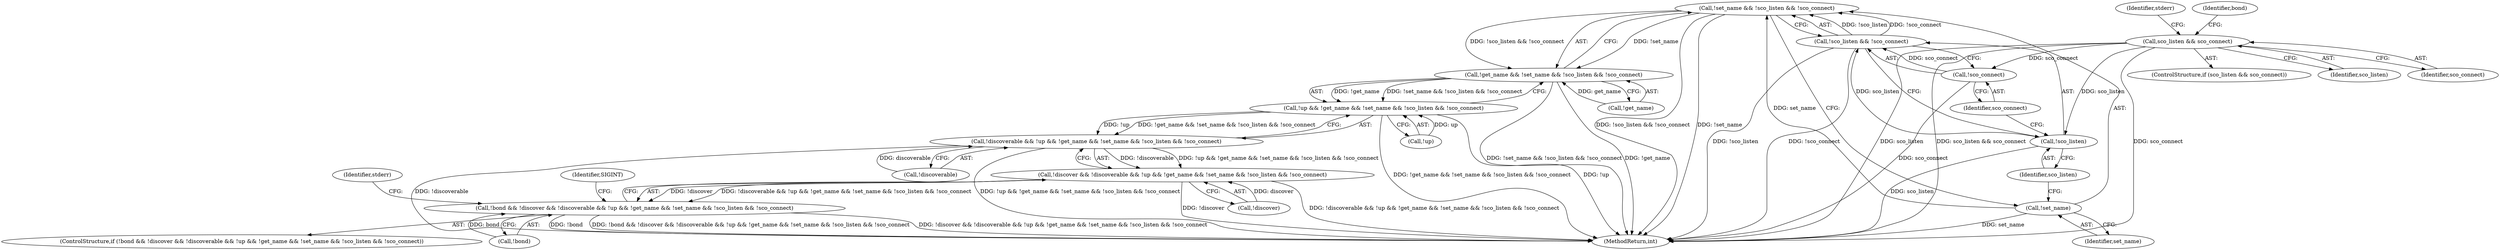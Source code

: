 digraph "0_Android_37c88107679d36c419572732b4af6e18bb2f7dce_6@API" {
"1000155" [label="(Call,!set_name && !sco_listen && !sco_connect)"];
"1000156" [label="(Call,!set_name)"];
"1000158" [label="(Call,!sco_listen && !sco_connect)"];
"1000159" [label="(Call,!sco_listen)"];
"1000128" [label="(Call,sco_listen && sco_connect)"];
"1000161" [label="(Call,!sco_connect)"];
"1000152" [label="(Call,!get_name && !set_name && !sco_listen && !sco_connect)"];
"1000149" [label="(Call,!up && !get_name && !set_name && !sco_listen && !sco_connect)"];
"1000146" [label="(Call,!discoverable && !up && !get_name && !set_name && !sco_listen && !sco_connect)"];
"1000143" [label="(Call,!discover && !discoverable && !up && !get_name && !set_name && !sco_listen && !sco_connect)"];
"1000140" [label="(Call,!bond && !discover && !discoverable && !up && !get_name && !set_name && !sco_listen && !sco_connect)"];
"1000165" [label="(Identifier,stderr)"];
"1000140" [label="(Call,!bond && !discover && !discoverable && !up && !get_name && !set_name && !sco_listen && !sco_connect)"];
"1000146" [label="(Call,!discoverable && !up && !get_name && !set_name && !sco_listen && !sco_connect)"];
"1000139" [label="(ControlStructure,if (!bond && !discover && !discoverable && !up && !get_name && !set_name && !sco_listen && !sco_connect))"];
"1000174" [label="(Identifier,SIGINT)"];
"1000152" [label="(Call,!get_name && !set_name && !sco_listen && !sco_connect)"];
"1000144" [label="(Call,!discover)"];
"1000160" [label="(Identifier,sco_listen)"];
"1000147" [label="(Call,!discoverable)"];
"1000128" [label="(Call,sco_listen && sco_connect)"];
"1000158" [label="(Call,!sco_listen && !sco_connect)"];
"1000133" [label="(Identifier,stderr)"];
"1000150" [label="(Call,!up)"];
"1000129" [label="(Identifier,sco_listen)"];
"1000162" [label="(Identifier,sco_connect)"];
"1000153" [label="(Call,!get_name)"];
"1000149" [label="(Call,!up && !get_name && !set_name && !sco_listen && !sco_connect)"];
"1000143" [label="(Call,!discover && !discoverable && !up && !get_name && !set_name && !sco_listen && !sco_connect)"];
"1000142" [label="(Identifier,bond)"];
"1000155" [label="(Call,!set_name && !sco_listen && !sco_connect)"];
"1000130" [label="(Identifier,sco_connect)"];
"1000157" [label="(Identifier,set_name)"];
"1000161" [label="(Call,!sco_connect)"];
"1000156" [label="(Call,!set_name)"];
"1000578" [label="(MethodReturn,int)"];
"1000127" [label="(ControlStructure,if (sco_listen && sco_connect))"];
"1000159" [label="(Call,!sco_listen)"];
"1000141" [label="(Call,!bond)"];
"1000155" -> "1000152"  [label="AST: "];
"1000155" -> "1000156"  [label="CFG: "];
"1000155" -> "1000158"  [label="CFG: "];
"1000156" -> "1000155"  [label="AST: "];
"1000158" -> "1000155"  [label="AST: "];
"1000152" -> "1000155"  [label="CFG: "];
"1000155" -> "1000578"  [label="DDG: !sco_listen && !sco_connect"];
"1000155" -> "1000578"  [label="DDG: !set_name"];
"1000155" -> "1000152"  [label="DDG: !set_name"];
"1000155" -> "1000152"  [label="DDG: !sco_listen && !sco_connect"];
"1000156" -> "1000155"  [label="DDG: set_name"];
"1000158" -> "1000155"  [label="DDG: !sco_listen"];
"1000158" -> "1000155"  [label="DDG: !sco_connect"];
"1000156" -> "1000157"  [label="CFG: "];
"1000157" -> "1000156"  [label="AST: "];
"1000160" -> "1000156"  [label="CFG: "];
"1000156" -> "1000578"  [label="DDG: set_name"];
"1000158" -> "1000159"  [label="CFG: "];
"1000158" -> "1000161"  [label="CFG: "];
"1000159" -> "1000158"  [label="AST: "];
"1000161" -> "1000158"  [label="AST: "];
"1000158" -> "1000578"  [label="DDG: !sco_listen"];
"1000158" -> "1000578"  [label="DDG: !sco_connect"];
"1000159" -> "1000158"  [label="DDG: sco_listen"];
"1000161" -> "1000158"  [label="DDG: sco_connect"];
"1000159" -> "1000160"  [label="CFG: "];
"1000160" -> "1000159"  [label="AST: "];
"1000162" -> "1000159"  [label="CFG: "];
"1000159" -> "1000578"  [label="DDG: sco_listen"];
"1000128" -> "1000159"  [label="DDG: sco_listen"];
"1000128" -> "1000127"  [label="AST: "];
"1000128" -> "1000129"  [label="CFG: "];
"1000128" -> "1000130"  [label="CFG: "];
"1000129" -> "1000128"  [label="AST: "];
"1000130" -> "1000128"  [label="AST: "];
"1000133" -> "1000128"  [label="CFG: "];
"1000142" -> "1000128"  [label="CFG: "];
"1000128" -> "1000578"  [label="DDG: sco_connect"];
"1000128" -> "1000578"  [label="DDG: sco_listen"];
"1000128" -> "1000578"  [label="DDG: sco_listen && sco_connect"];
"1000128" -> "1000161"  [label="DDG: sco_connect"];
"1000161" -> "1000162"  [label="CFG: "];
"1000162" -> "1000161"  [label="AST: "];
"1000161" -> "1000578"  [label="DDG: sco_connect"];
"1000152" -> "1000149"  [label="AST: "];
"1000152" -> "1000153"  [label="CFG: "];
"1000153" -> "1000152"  [label="AST: "];
"1000149" -> "1000152"  [label="CFG: "];
"1000152" -> "1000578"  [label="DDG: !set_name && !sco_listen && !sco_connect"];
"1000152" -> "1000578"  [label="DDG: !get_name"];
"1000152" -> "1000149"  [label="DDG: !get_name"];
"1000152" -> "1000149"  [label="DDG: !set_name && !sco_listen && !sco_connect"];
"1000153" -> "1000152"  [label="DDG: get_name"];
"1000149" -> "1000146"  [label="AST: "];
"1000149" -> "1000150"  [label="CFG: "];
"1000150" -> "1000149"  [label="AST: "];
"1000146" -> "1000149"  [label="CFG: "];
"1000149" -> "1000578"  [label="DDG: !get_name && !set_name && !sco_listen && !sco_connect"];
"1000149" -> "1000578"  [label="DDG: !up"];
"1000149" -> "1000146"  [label="DDG: !up"];
"1000149" -> "1000146"  [label="DDG: !get_name && !set_name && !sco_listen && !sco_connect"];
"1000150" -> "1000149"  [label="DDG: up"];
"1000146" -> "1000143"  [label="AST: "];
"1000146" -> "1000147"  [label="CFG: "];
"1000147" -> "1000146"  [label="AST: "];
"1000143" -> "1000146"  [label="CFG: "];
"1000146" -> "1000578"  [label="DDG: !up && !get_name && !set_name && !sco_listen && !sco_connect"];
"1000146" -> "1000578"  [label="DDG: !discoverable"];
"1000146" -> "1000143"  [label="DDG: !discoverable"];
"1000146" -> "1000143"  [label="DDG: !up && !get_name && !set_name && !sco_listen && !sco_connect"];
"1000147" -> "1000146"  [label="DDG: discoverable"];
"1000143" -> "1000140"  [label="AST: "];
"1000143" -> "1000144"  [label="CFG: "];
"1000144" -> "1000143"  [label="AST: "];
"1000140" -> "1000143"  [label="CFG: "];
"1000143" -> "1000578"  [label="DDG: !discover"];
"1000143" -> "1000578"  [label="DDG: !discoverable && !up && !get_name && !set_name && !sco_listen && !sco_connect"];
"1000143" -> "1000140"  [label="DDG: !discover"];
"1000143" -> "1000140"  [label="DDG: !discoverable && !up && !get_name && !set_name && !sco_listen && !sco_connect"];
"1000144" -> "1000143"  [label="DDG: discover"];
"1000140" -> "1000139"  [label="AST: "];
"1000140" -> "1000141"  [label="CFG: "];
"1000141" -> "1000140"  [label="AST: "];
"1000165" -> "1000140"  [label="CFG: "];
"1000174" -> "1000140"  [label="CFG: "];
"1000140" -> "1000578"  [label="DDG: !bond"];
"1000140" -> "1000578"  [label="DDG: !bond && !discover && !discoverable && !up && !get_name && !set_name && !sco_listen && !sco_connect"];
"1000140" -> "1000578"  [label="DDG: !discover && !discoverable && !up && !get_name && !set_name && !sco_listen && !sco_connect"];
"1000141" -> "1000140"  [label="DDG: bond"];
}
